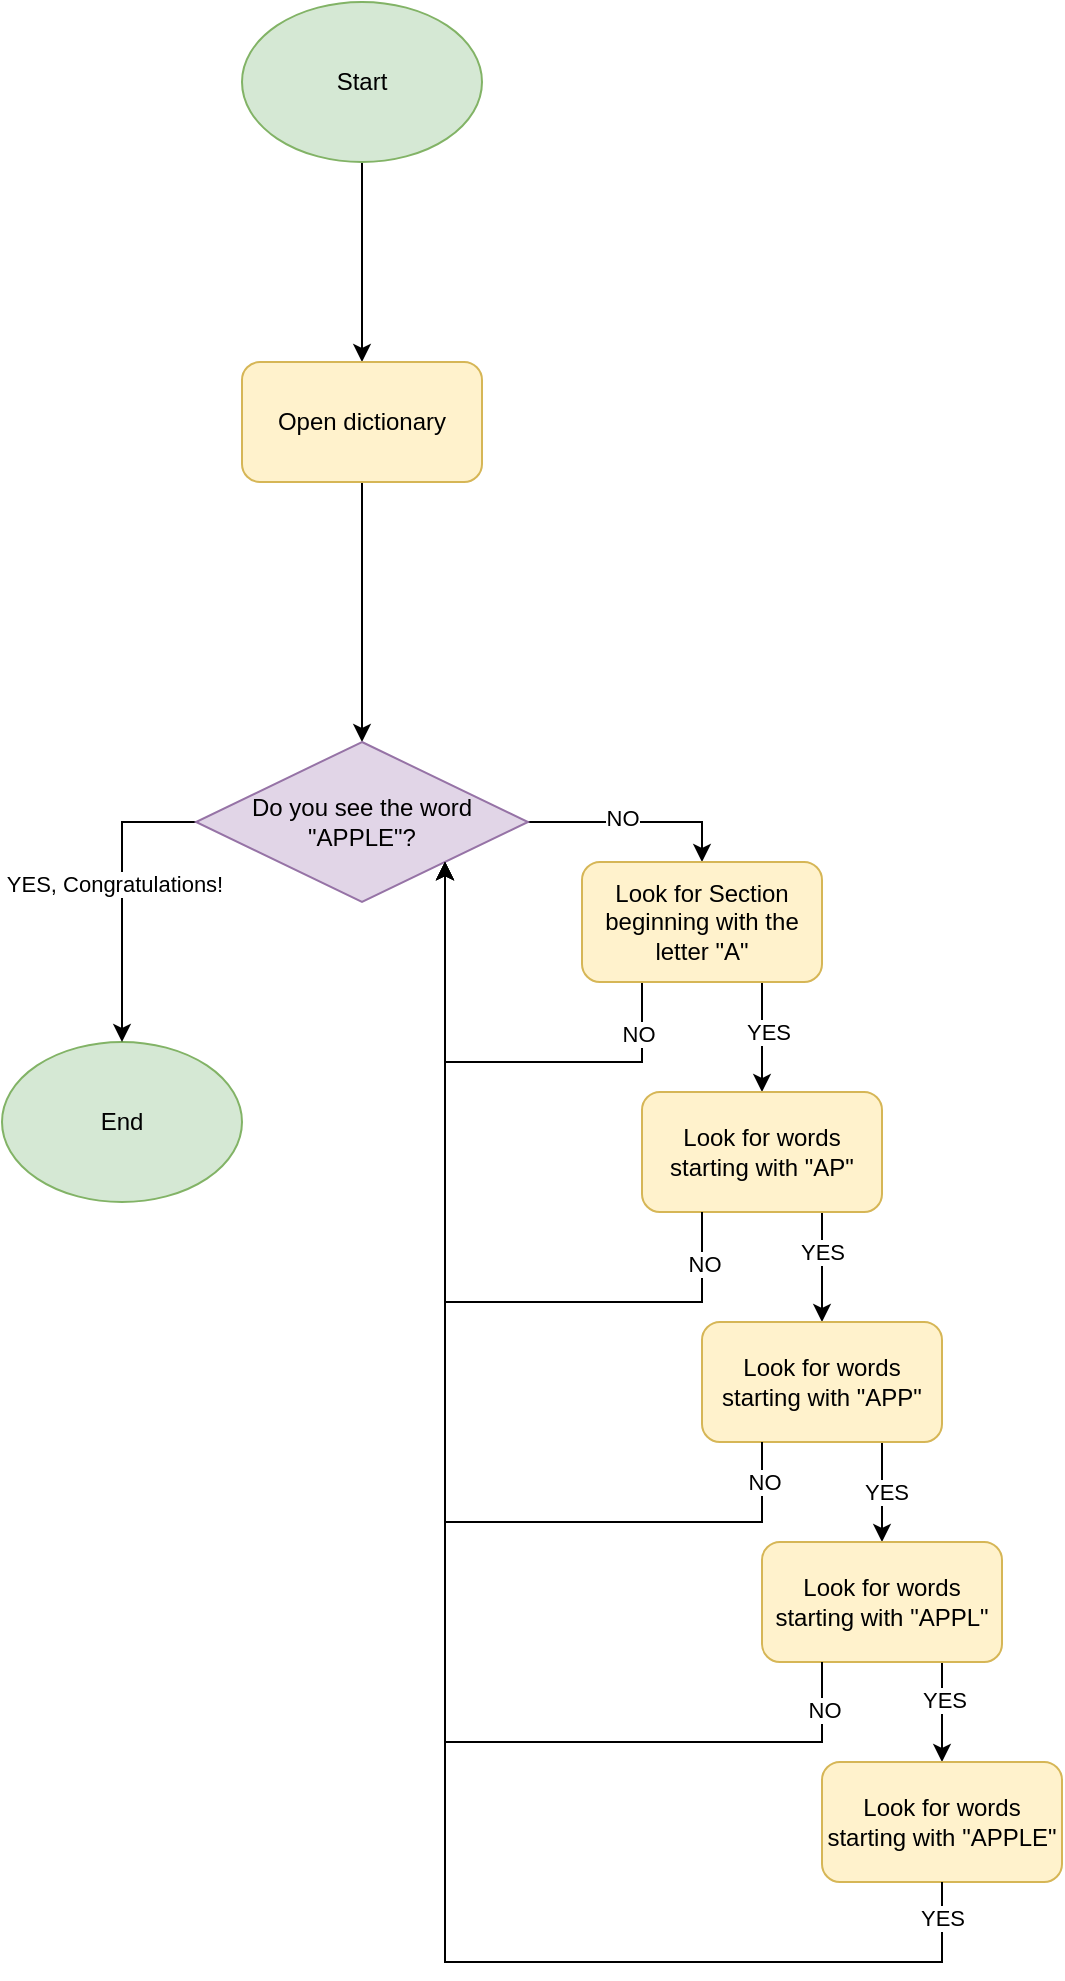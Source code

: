 <mxfile version="24.7.14">
  <diagram id="C5RBs43oDa-KdzZeNtuy" name="Page-1">
    <mxGraphModel dx="1372" dy="786" grid="1" gridSize="10" guides="1" tooltips="1" connect="1" arrows="1" fold="1" page="1" pageScale="1" pageWidth="827" pageHeight="1169" math="0" shadow="0">
      <root>
        <mxCell id="WIyWlLk6GJQsqaUBKTNV-0" />
        <mxCell id="WIyWlLk6GJQsqaUBKTNV-1" parent="WIyWlLk6GJQsqaUBKTNV-0" />
        <mxCell id="e6tLD3ZkIUnjQeMoBUxM-12" value="" style="edgeStyle=orthogonalEdgeStyle;rounded=0;orthogonalLoop=1;jettySize=auto;html=1;" edge="1" parent="WIyWlLk6GJQsqaUBKTNV-1" source="e6tLD3ZkIUnjQeMoBUxM-0" target="e6tLD3ZkIUnjQeMoBUxM-2">
          <mxGeometry relative="1" as="geometry" />
        </mxCell>
        <mxCell id="e6tLD3ZkIUnjQeMoBUxM-0" value="Start" style="ellipse;whiteSpace=wrap;html=1;fillColor=#d5e8d4;strokeColor=#82b366;" vertex="1" parent="WIyWlLk6GJQsqaUBKTNV-1">
          <mxGeometry x="140" y="40" width="120" height="80" as="geometry" />
        </mxCell>
        <mxCell id="e6tLD3ZkIUnjQeMoBUxM-1" value="End" style="ellipse;whiteSpace=wrap;html=1;fillColor=#d5e8d4;strokeColor=#82b366;" vertex="1" parent="WIyWlLk6GJQsqaUBKTNV-1">
          <mxGeometry x="20" y="560" width="120" height="80" as="geometry" />
        </mxCell>
        <mxCell id="e6tLD3ZkIUnjQeMoBUxM-13" value="" style="edgeStyle=orthogonalEdgeStyle;rounded=0;orthogonalLoop=1;jettySize=auto;html=1;" edge="1" parent="WIyWlLk6GJQsqaUBKTNV-1" source="e6tLD3ZkIUnjQeMoBUxM-2" target="e6tLD3ZkIUnjQeMoBUxM-3">
          <mxGeometry relative="1" as="geometry" />
        </mxCell>
        <mxCell id="e6tLD3ZkIUnjQeMoBUxM-2" value="Open dictionary" style="rounded=1;whiteSpace=wrap;html=1;fillColor=#fff2cc;strokeColor=#d6b656;" vertex="1" parent="WIyWlLk6GJQsqaUBKTNV-1">
          <mxGeometry x="140" y="220" width="120" height="60" as="geometry" />
        </mxCell>
        <mxCell id="e6tLD3ZkIUnjQeMoBUxM-4" value="" style="edgeStyle=orthogonalEdgeStyle;rounded=0;orthogonalLoop=1;jettySize=auto;html=1;exitX=0;exitY=0.5;exitDx=0;exitDy=0;" edge="1" parent="WIyWlLk6GJQsqaUBKTNV-1" source="e6tLD3ZkIUnjQeMoBUxM-3" target="e6tLD3ZkIUnjQeMoBUxM-1">
          <mxGeometry relative="1" as="geometry" />
        </mxCell>
        <mxCell id="e6tLD3ZkIUnjQeMoBUxM-5" value="YES, Congratulations!" style="edgeLabel;html=1;align=center;verticalAlign=middle;resizable=0;points=[];" vertex="1" connectable="0" parent="e6tLD3ZkIUnjQeMoBUxM-4">
          <mxGeometry x="-0.075" y="-4" relative="1" as="geometry">
            <mxPoint as="offset" />
          </mxGeometry>
        </mxCell>
        <mxCell id="e6tLD3ZkIUnjQeMoBUxM-22" value="" style="edgeStyle=orthogonalEdgeStyle;rounded=0;orthogonalLoop=1;jettySize=auto;html=1;entryX=0.5;entryY=0;entryDx=0;entryDy=0;" edge="1" parent="WIyWlLk6GJQsqaUBKTNV-1" source="e6tLD3ZkIUnjQeMoBUxM-3" target="e6tLD3ZkIUnjQeMoBUxM-6">
          <mxGeometry relative="1" as="geometry" />
        </mxCell>
        <mxCell id="e6tLD3ZkIUnjQeMoBUxM-24" value="NO" style="edgeLabel;html=1;align=center;verticalAlign=middle;resizable=0;points=[];" vertex="1" connectable="0" parent="e6tLD3ZkIUnjQeMoBUxM-22">
          <mxGeometry x="-0.119" y="2" relative="1" as="geometry">
            <mxPoint as="offset" />
          </mxGeometry>
        </mxCell>
        <mxCell id="e6tLD3ZkIUnjQeMoBUxM-3" value="Do you see the word &quot;APPLE&quot;?" style="rhombus;whiteSpace=wrap;html=1;fillColor=#e1d5e7;strokeColor=#9673a6;" vertex="1" parent="WIyWlLk6GJQsqaUBKTNV-1">
          <mxGeometry x="117" y="410" width="166" height="80" as="geometry" />
        </mxCell>
        <mxCell id="e6tLD3ZkIUnjQeMoBUxM-27" value="" style="edgeStyle=orthogonalEdgeStyle;rounded=0;orthogonalLoop=1;jettySize=auto;html=1;exitX=0.75;exitY=1;exitDx=0;exitDy=0;" edge="1" parent="WIyWlLk6GJQsqaUBKTNV-1" source="e6tLD3ZkIUnjQeMoBUxM-6" target="e6tLD3ZkIUnjQeMoBUxM-9">
          <mxGeometry relative="1" as="geometry" />
        </mxCell>
        <mxCell id="e6tLD3ZkIUnjQeMoBUxM-29" value="YES" style="edgeLabel;html=1;align=center;verticalAlign=middle;resizable=0;points=[];" vertex="1" connectable="0" parent="e6tLD3ZkIUnjQeMoBUxM-27">
          <mxGeometry x="-0.091" y="3" relative="1" as="geometry">
            <mxPoint as="offset" />
          </mxGeometry>
        </mxCell>
        <mxCell id="e6tLD3ZkIUnjQeMoBUxM-30" value="" style="edgeStyle=orthogonalEdgeStyle;rounded=0;orthogonalLoop=1;jettySize=auto;html=1;entryX=1;entryY=1;entryDx=0;entryDy=0;exitX=0.25;exitY=1;exitDx=0;exitDy=0;" edge="1" parent="WIyWlLk6GJQsqaUBKTNV-1" source="e6tLD3ZkIUnjQeMoBUxM-6" target="e6tLD3ZkIUnjQeMoBUxM-3">
          <mxGeometry relative="1" as="geometry">
            <Array as="points">
              <mxPoint x="340" y="570" />
              <mxPoint x="242" y="570" />
            </Array>
          </mxGeometry>
        </mxCell>
        <mxCell id="e6tLD3ZkIUnjQeMoBUxM-31" value="NO" style="edgeLabel;html=1;align=center;verticalAlign=middle;resizable=0;points=[];" vertex="1" connectable="0" parent="e6tLD3ZkIUnjQeMoBUxM-30">
          <mxGeometry x="-0.782" y="-2" relative="1" as="geometry">
            <mxPoint as="offset" />
          </mxGeometry>
        </mxCell>
        <mxCell id="e6tLD3ZkIUnjQeMoBUxM-6" value="Look for Section beginning with the letter &quot;A&quot;" style="rounded=1;whiteSpace=wrap;html=1;fillColor=#fff2cc;strokeColor=#d6b656;" vertex="1" parent="WIyWlLk6GJQsqaUBKTNV-1">
          <mxGeometry x="310" y="470" width="120" height="60" as="geometry" />
        </mxCell>
        <mxCell id="e6tLD3ZkIUnjQeMoBUxM-14" value="" style="edgeStyle=orthogonalEdgeStyle;rounded=0;orthogonalLoop=1;jettySize=auto;html=1;exitX=0.75;exitY=1;exitDx=0;exitDy=0;" edge="1" parent="WIyWlLk6GJQsqaUBKTNV-1" source="e6tLD3ZkIUnjQeMoBUxM-9" target="e6tLD3ZkIUnjQeMoBUxM-11">
          <mxGeometry relative="1" as="geometry" />
        </mxCell>
        <mxCell id="e6tLD3ZkIUnjQeMoBUxM-32" value="YES" style="edgeLabel;html=1;align=center;verticalAlign=middle;resizable=0;points=[];" vertex="1" connectable="0" parent="e6tLD3ZkIUnjQeMoBUxM-14">
          <mxGeometry x="-0.289" relative="1" as="geometry">
            <mxPoint as="offset" />
          </mxGeometry>
        </mxCell>
        <mxCell id="e6tLD3ZkIUnjQeMoBUxM-9" value="Look for words starting with &quot;AP&quot;" style="rounded=1;whiteSpace=wrap;html=1;fillColor=#fff2cc;strokeColor=#d6b656;" vertex="1" parent="WIyWlLk6GJQsqaUBKTNV-1">
          <mxGeometry x="340" y="585" width="120" height="60" as="geometry" />
        </mxCell>
        <mxCell id="e6tLD3ZkIUnjQeMoBUxM-17" value="" style="edgeStyle=orthogonalEdgeStyle;rounded=0;orthogonalLoop=1;jettySize=auto;html=1;exitX=0.75;exitY=1;exitDx=0;exitDy=0;" edge="1" parent="WIyWlLk6GJQsqaUBKTNV-1" source="e6tLD3ZkIUnjQeMoBUxM-11" target="e6tLD3ZkIUnjQeMoBUxM-15">
          <mxGeometry relative="1" as="geometry" />
        </mxCell>
        <mxCell id="e6tLD3ZkIUnjQeMoBUxM-33" value="YES" style="edgeLabel;html=1;align=center;verticalAlign=middle;resizable=0;points=[];" vertex="1" connectable="0" parent="e6tLD3ZkIUnjQeMoBUxM-17">
          <mxGeometry y="2" relative="1" as="geometry">
            <mxPoint as="offset" />
          </mxGeometry>
        </mxCell>
        <mxCell id="e6tLD3ZkIUnjQeMoBUxM-11" value="Look for words starting with &quot;APP&quot;" style="rounded=1;whiteSpace=wrap;html=1;fillColor=#fff2cc;strokeColor=#d6b656;" vertex="1" parent="WIyWlLk6GJQsqaUBKTNV-1">
          <mxGeometry x="370" y="700" width="120" height="60" as="geometry" />
        </mxCell>
        <mxCell id="e6tLD3ZkIUnjQeMoBUxM-18" value="" style="edgeStyle=orthogonalEdgeStyle;rounded=0;orthogonalLoop=1;jettySize=auto;html=1;exitX=0.75;exitY=1;exitDx=0;exitDy=0;" edge="1" parent="WIyWlLk6GJQsqaUBKTNV-1" source="e6tLD3ZkIUnjQeMoBUxM-15" target="e6tLD3ZkIUnjQeMoBUxM-16">
          <mxGeometry relative="1" as="geometry" />
        </mxCell>
        <mxCell id="e6tLD3ZkIUnjQeMoBUxM-34" value="YES" style="edgeLabel;html=1;align=center;verticalAlign=middle;resizable=0;points=[];" vertex="1" connectable="0" parent="e6tLD3ZkIUnjQeMoBUxM-18">
          <mxGeometry x="-0.25" y="1" relative="1" as="geometry">
            <mxPoint as="offset" />
          </mxGeometry>
        </mxCell>
        <mxCell id="e6tLD3ZkIUnjQeMoBUxM-15" value="Look for words starting with &quot;APPL&quot;" style="rounded=1;whiteSpace=wrap;html=1;fillColor=#fff2cc;strokeColor=#d6b656;" vertex="1" parent="WIyWlLk6GJQsqaUBKTNV-1">
          <mxGeometry x="400" y="810" width="120" height="60" as="geometry" />
        </mxCell>
        <mxCell id="e6tLD3ZkIUnjQeMoBUxM-16" value="Look for words starting with &quot;APPLE&quot;" style="rounded=1;whiteSpace=wrap;html=1;fillColor=#fff2cc;strokeColor=#d6b656;" vertex="1" parent="WIyWlLk6GJQsqaUBKTNV-1">
          <mxGeometry x="430" y="920" width="120" height="60" as="geometry" />
        </mxCell>
        <mxCell id="e6tLD3ZkIUnjQeMoBUxM-35" value="" style="endArrow=classic;html=1;rounded=0;exitX=0.25;exitY=1;exitDx=0;exitDy=0;edgeStyle=orthogonalEdgeStyle;entryX=1;entryY=1;entryDx=0;entryDy=0;" edge="1" parent="WIyWlLk6GJQsqaUBKTNV-1" source="e6tLD3ZkIUnjQeMoBUxM-9" target="e6tLD3ZkIUnjQeMoBUxM-3">
          <mxGeometry width="50" height="50" relative="1" as="geometry">
            <mxPoint x="390" y="830" as="sourcePoint" />
            <mxPoint x="210" y="700" as="targetPoint" />
            <Array as="points">
              <mxPoint x="370" y="690" />
              <mxPoint x="242" y="690" />
            </Array>
          </mxGeometry>
        </mxCell>
        <mxCell id="e6tLD3ZkIUnjQeMoBUxM-36" value="NO" style="edgeLabel;html=1;align=center;verticalAlign=middle;resizable=0;points=[];" vertex="1" connectable="0" parent="e6tLD3ZkIUnjQeMoBUxM-35">
          <mxGeometry x="-0.87" y="1" relative="1" as="geometry">
            <mxPoint as="offset" />
          </mxGeometry>
        </mxCell>
        <mxCell id="e6tLD3ZkIUnjQeMoBUxM-37" value="" style="endArrow=classic;html=1;rounded=0;exitX=0.25;exitY=1;exitDx=0;exitDy=0;entryX=1;entryY=1;entryDx=0;entryDy=0;edgeStyle=orthogonalEdgeStyle;" edge="1" parent="WIyWlLk6GJQsqaUBKTNV-1" source="e6tLD3ZkIUnjQeMoBUxM-11" target="e6tLD3ZkIUnjQeMoBUxM-3">
          <mxGeometry width="50" height="50" relative="1" as="geometry">
            <mxPoint x="390" y="830" as="sourcePoint" />
            <mxPoint x="440" y="780" as="targetPoint" />
            <Array as="points">
              <mxPoint x="400" y="800" />
              <mxPoint x="242" y="800" />
            </Array>
          </mxGeometry>
        </mxCell>
        <mxCell id="e6tLD3ZkIUnjQeMoBUxM-38" value="NO" style="edgeLabel;html=1;align=center;verticalAlign=middle;resizable=0;points=[];" vertex="1" connectable="0" parent="e6tLD3ZkIUnjQeMoBUxM-37">
          <mxGeometry x="-0.924" y="1" relative="1" as="geometry">
            <mxPoint as="offset" />
          </mxGeometry>
        </mxCell>
        <mxCell id="e6tLD3ZkIUnjQeMoBUxM-39" value="" style="endArrow=classic;html=1;rounded=0;exitX=0.25;exitY=1;exitDx=0;exitDy=0;entryX=1;entryY=1;entryDx=0;entryDy=0;edgeStyle=orthogonalEdgeStyle;" edge="1" parent="WIyWlLk6GJQsqaUBKTNV-1" source="e6tLD3ZkIUnjQeMoBUxM-15" target="e6tLD3ZkIUnjQeMoBUxM-3">
          <mxGeometry width="50" height="50" relative="1" as="geometry">
            <mxPoint x="390" y="830" as="sourcePoint" />
            <mxPoint x="440" y="780" as="targetPoint" />
            <Array as="points">
              <mxPoint x="430" y="910" />
              <mxPoint x="242" y="910" />
            </Array>
          </mxGeometry>
        </mxCell>
        <mxCell id="e6tLD3ZkIUnjQeMoBUxM-40" value="NO" style="edgeLabel;html=1;align=center;verticalAlign=middle;resizable=0;points=[];" vertex="1" connectable="0" parent="e6tLD3ZkIUnjQeMoBUxM-39">
          <mxGeometry x="-0.928" y="1" relative="1" as="geometry">
            <mxPoint as="offset" />
          </mxGeometry>
        </mxCell>
        <mxCell id="e6tLD3ZkIUnjQeMoBUxM-42" value="" style="endArrow=classic;html=1;rounded=0;exitX=0.5;exitY=1;exitDx=0;exitDy=0;entryX=1;entryY=1;entryDx=0;entryDy=0;edgeStyle=orthogonalEdgeStyle;" edge="1" parent="WIyWlLk6GJQsqaUBKTNV-1" source="e6tLD3ZkIUnjQeMoBUxM-16" target="e6tLD3ZkIUnjQeMoBUxM-3">
          <mxGeometry width="50" height="50" relative="1" as="geometry">
            <mxPoint x="390" y="830" as="sourcePoint" />
            <mxPoint x="440" y="780" as="targetPoint" />
            <Array as="points">
              <mxPoint x="490" y="1020" />
              <mxPoint x="242" y="1020" />
            </Array>
          </mxGeometry>
        </mxCell>
        <mxCell id="e6tLD3ZkIUnjQeMoBUxM-43" value="YES" style="edgeLabel;html=1;align=center;verticalAlign=middle;resizable=0;points=[];" vertex="1" connectable="0" parent="e6tLD3ZkIUnjQeMoBUxM-42">
          <mxGeometry x="-0.957" relative="1" as="geometry">
            <mxPoint as="offset" />
          </mxGeometry>
        </mxCell>
      </root>
    </mxGraphModel>
  </diagram>
</mxfile>

